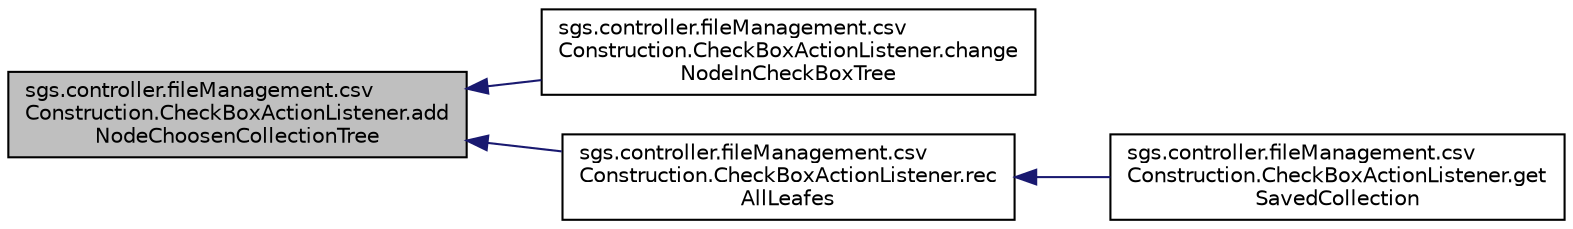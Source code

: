 digraph "sgs.controller.fileManagement.csvConstruction.CheckBoxActionListener.addNodeChoosenCollectionTree"
{
  edge [fontname="Helvetica",fontsize="10",labelfontname="Helvetica",labelfontsize="10"];
  node [fontname="Helvetica",fontsize="10",shape=record];
  rankdir="LR";
  Node1 [label="sgs.controller.fileManagement.csv\lConstruction.CheckBoxActionListener.add\lNodeChoosenCollectionTree",height=0.2,width=0.4,color="black", fillcolor="grey75", style="filled" fontcolor="black"];
  Node1 -> Node2 [dir="back",color="midnightblue",fontsize="10",style="solid"];
  Node2 [label="sgs.controller.fileManagement.csv\lConstruction.CheckBoxActionListener.change\lNodeInCheckBoxTree",height=0.2,width=0.4,color="black", fillcolor="white", style="filled",URL="$classsgs_1_1controller_1_1file_management_1_1csv_construction_1_1_check_box_action_listener.html#a564137859ca7d143b162cf22cfa6ea50"];
  Node1 -> Node3 [dir="back",color="midnightblue",fontsize="10",style="solid"];
  Node3 [label="sgs.controller.fileManagement.csv\lConstruction.CheckBoxActionListener.rec\lAllLeafes",height=0.2,width=0.4,color="black", fillcolor="white", style="filled",URL="$classsgs_1_1controller_1_1file_management_1_1csv_construction_1_1_check_box_action_listener.html#ad1417902ef6b4826d44c76d2fba89e76"];
  Node3 -> Node4 [dir="back",color="midnightblue",fontsize="10",style="solid"];
  Node4 [label="sgs.controller.fileManagement.csv\lConstruction.CheckBoxActionListener.get\lSavedCollection",height=0.2,width=0.4,color="black", fillcolor="white", style="filled",URL="$classsgs_1_1controller_1_1file_management_1_1csv_construction_1_1_check_box_action_listener.html#abf0b1d54c268c048b4d1ac750bb3e8d4"];
}

